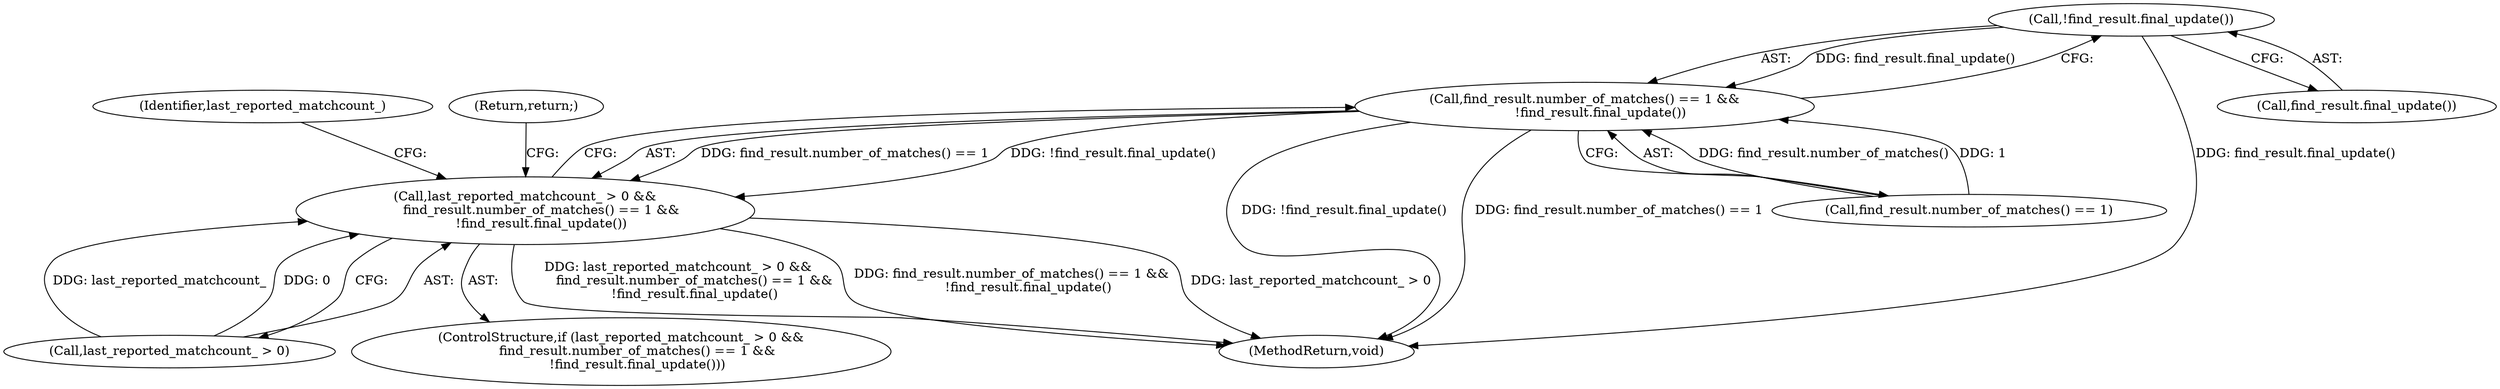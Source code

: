 digraph "0_Chrome_c90c6ca59378d7e86d1a2f28fe96bada35df1508_6@API" {
"1000126" [label="(Call,!find_result.final_update())"];
"1000122" [label="(Call,find_result.number_of_matches() == 1 &&\n        !find_result.final_update())"];
"1000118" [label="(Call,last_reported_matchcount_ > 0 &&\n        find_result.number_of_matches() == 1 &&\n        !find_result.final_update())"];
"1000130" [label="(Identifier,last_reported_matchcount_)"];
"1000117" [label="(ControlStructure,if (last_reported_matchcount_ > 0 &&\n        find_result.number_of_matches() == 1 &&\n        !find_result.final_update()))"];
"1000122" [label="(Call,find_result.number_of_matches() == 1 &&\n        !find_result.final_update())"];
"1000119" [label="(Call,last_reported_matchcount_ > 0)"];
"1000135" [label="(MethodReturn,void)"];
"1000123" [label="(Call,find_result.number_of_matches() == 1)"];
"1000128" [label="(Return,return;)"];
"1000127" [label="(Call,find_result.final_update())"];
"1000118" [label="(Call,last_reported_matchcount_ > 0 &&\n        find_result.number_of_matches() == 1 &&\n        !find_result.final_update())"];
"1000126" [label="(Call,!find_result.final_update())"];
"1000126" -> "1000122"  [label="AST: "];
"1000126" -> "1000127"  [label="CFG: "];
"1000127" -> "1000126"  [label="AST: "];
"1000122" -> "1000126"  [label="CFG: "];
"1000126" -> "1000135"  [label="DDG: find_result.final_update()"];
"1000126" -> "1000122"  [label="DDG: find_result.final_update()"];
"1000122" -> "1000118"  [label="AST: "];
"1000122" -> "1000123"  [label="CFG: "];
"1000123" -> "1000122"  [label="AST: "];
"1000118" -> "1000122"  [label="CFG: "];
"1000122" -> "1000135"  [label="DDG: !find_result.final_update()"];
"1000122" -> "1000135"  [label="DDG: find_result.number_of_matches() == 1"];
"1000122" -> "1000118"  [label="DDG: find_result.number_of_matches() == 1"];
"1000122" -> "1000118"  [label="DDG: !find_result.final_update()"];
"1000123" -> "1000122"  [label="DDG: find_result.number_of_matches()"];
"1000123" -> "1000122"  [label="DDG: 1"];
"1000118" -> "1000117"  [label="AST: "];
"1000118" -> "1000119"  [label="CFG: "];
"1000119" -> "1000118"  [label="AST: "];
"1000128" -> "1000118"  [label="CFG: "];
"1000130" -> "1000118"  [label="CFG: "];
"1000118" -> "1000135"  [label="DDG: last_reported_matchcount_ > 0 &&\n        find_result.number_of_matches() == 1 &&\n        !find_result.final_update()"];
"1000118" -> "1000135"  [label="DDG: find_result.number_of_matches() == 1 &&\n        !find_result.final_update()"];
"1000118" -> "1000135"  [label="DDG: last_reported_matchcount_ > 0"];
"1000119" -> "1000118"  [label="DDG: last_reported_matchcount_"];
"1000119" -> "1000118"  [label="DDG: 0"];
}
